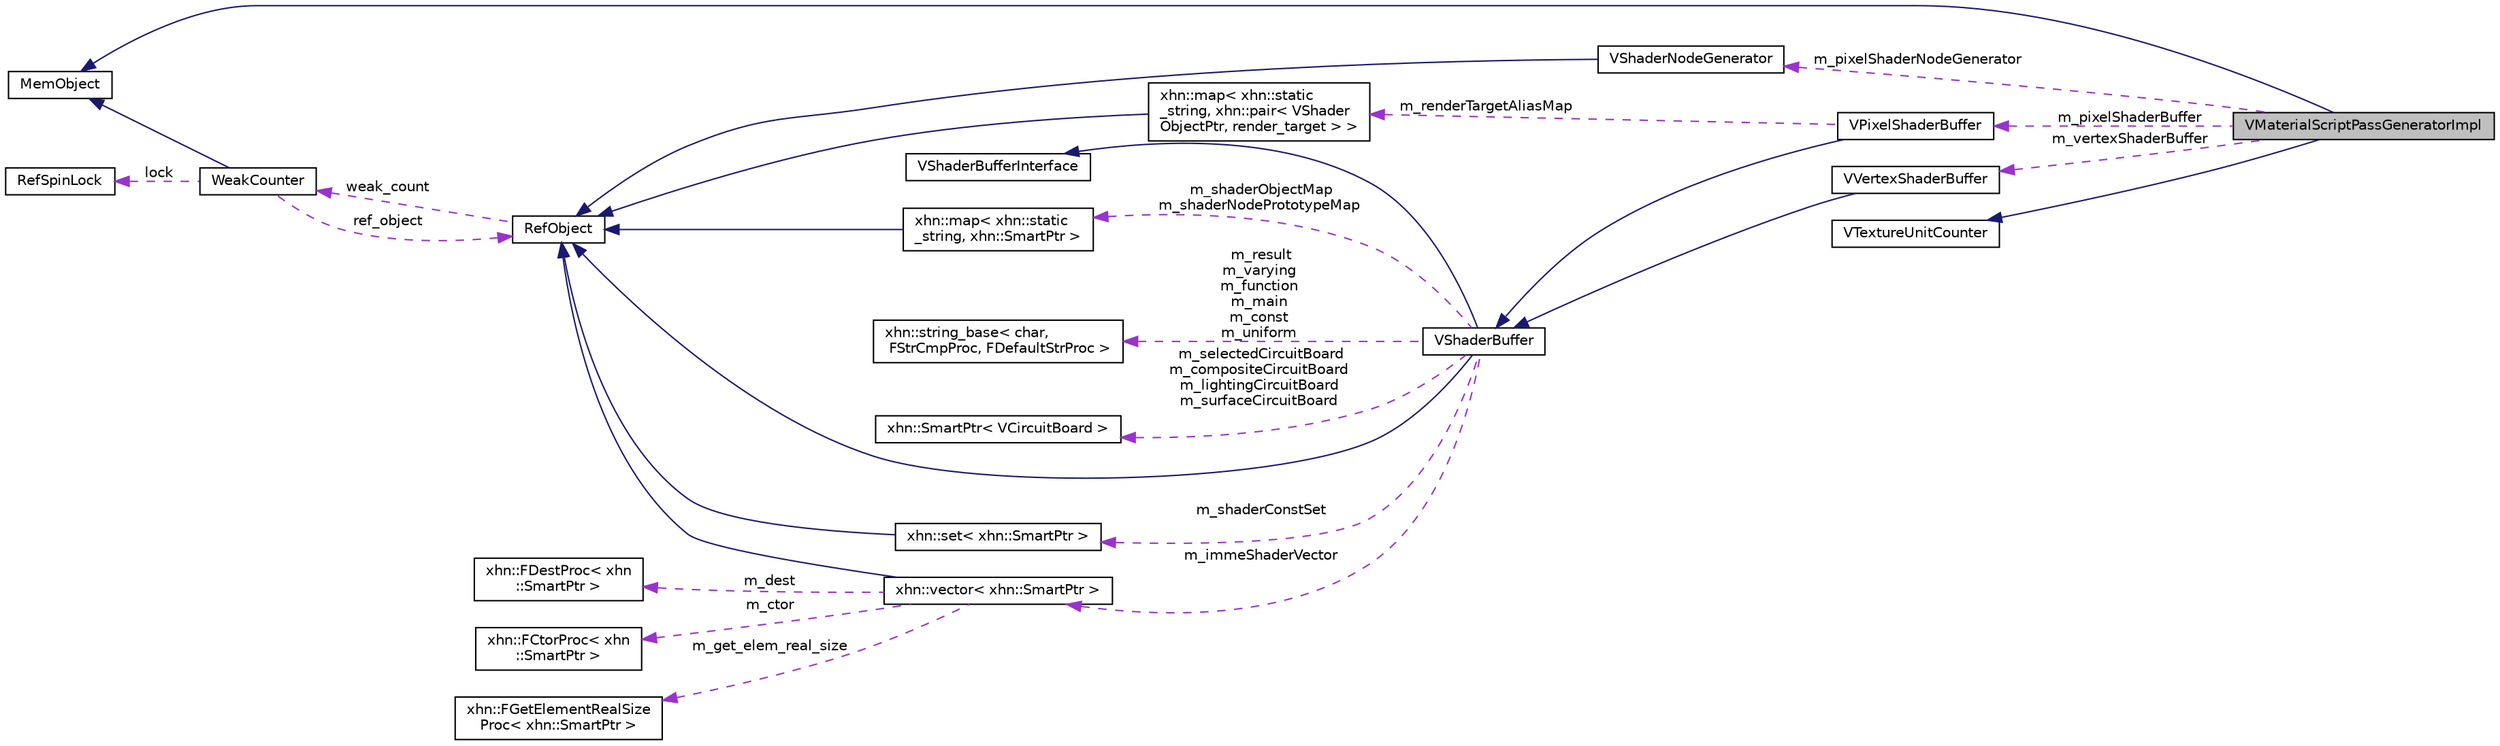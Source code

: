 digraph "VMaterialScriptPassGeneratorImpl"
{
  edge [fontname="Helvetica",fontsize="10",labelfontname="Helvetica",labelfontsize="10"];
  node [fontname="Helvetica",fontsize="10",shape=record];
  rankdir="LR";
  Node1 [label="VMaterialScriptPassGeneratorImpl",height=0.2,width=0.4,color="black", fillcolor="grey75", style="filled", fontcolor="black"];
  Node2 -> Node1 [dir="back",color="midnightblue",fontsize="10",style="solid",fontname="Helvetica"];
  Node2 [label="MemObject",height=0.2,width=0.4,color="black", fillcolor="white", style="filled",URL="$class_mem_object.html"];
  Node3 -> Node1 [dir="back",color="midnightblue",fontsize="10",style="solid",fontname="Helvetica"];
  Node3 [label="VTextureUnitCounter",height=0.2,width=0.4,color="black", fillcolor="white", style="filled",URL="$class_v_texture_unit_counter.html"];
  Node4 -> Node1 [dir="back",color="darkorchid3",fontsize="10",style="dashed",label=" m_vertexShaderBuffer" ,fontname="Helvetica"];
  Node4 [label="VVertexShaderBuffer",height=0.2,width=0.4,color="black", fillcolor="white", style="filled",URL="$class_v_vertex_shader_buffer.html"];
  Node5 -> Node4 [dir="back",color="midnightblue",fontsize="10",style="solid",fontname="Helvetica"];
  Node5 [label="VShaderBuffer",height=0.2,width=0.4,color="black", fillcolor="white", style="filled",URL="$class_v_shader_buffer.html"];
  Node6 -> Node5 [dir="back",color="midnightblue",fontsize="10",style="solid",fontname="Helvetica"];
  Node6 [label="VShaderBufferInterface",height=0.2,width=0.4,color="black", fillcolor="white", style="filled",URL="$class_v_shader_buffer_interface.html"];
  Node7 -> Node5 [dir="back",color="midnightblue",fontsize="10",style="solid",fontname="Helvetica"];
  Node7 [label="RefObject",height=0.2,width=0.4,color="black", fillcolor="white", style="filled",URL="$class_ref_object.html"];
  Node8 -> Node7 [dir="back",color="darkorchid3",fontsize="10",style="dashed",label=" weak_count" ,fontname="Helvetica"];
  Node8 [label="WeakCounter",height=0.2,width=0.4,color="black", fillcolor="white", style="filled",URL="$class_weak_counter.html",tooltip="WeakCounter. "];
  Node2 -> Node8 [dir="back",color="midnightblue",fontsize="10",style="solid",fontname="Helvetica"];
  Node9 -> Node8 [dir="back",color="darkorchid3",fontsize="10",style="dashed",label=" lock" ,fontname="Helvetica"];
  Node9 [label="RefSpinLock",height=0.2,width=0.4,color="black", fillcolor="white", style="filled",URL="$class_ref_spin_lock.html"];
  Node7 -> Node8 [dir="back",color="darkorchid3",fontsize="10",style="dashed",label=" ref_object" ,fontname="Helvetica"];
  Node10 -> Node5 [dir="back",color="darkorchid3",fontsize="10",style="dashed",label=" m_result\nm_varying\nm_function\nm_main\nm_const\nm_uniform" ,fontname="Helvetica"];
  Node10 [label="xhn::string_base\< char,\l FStrCmpProc, FDefaultStrProc \>",height=0.2,width=0.4,color="black", fillcolor="white", style="filled",URL="$classxhn_1_1string__base.html"];
  Node11 -> Node5 [dir="back",color="darkorchid3",fontsize="10",style="dashed",label=" m_immeShaderVector" ,fontname="Helvetica"];
  Node11 [label="xhn::vector\< xhn::SmartPtr \>",height=0.2,width=0.4,color="black", fillcolor="white", style="filled",URL="$classxhn_1_1vector.html"];
  Node7 -> Node11 [dir="back",color="midnightblue",fontsize="10",style="solid",fontname="Helvetica"];
  Node12 -> Node11 [dir="back",color="darkorchid3",fontsize="10",style="dashed",label=" m_get_elem_real_size" ,fontname="Helvetica"];
  Node12 [label="xhn::FGetElementRealSize\lProc\< xhn::SmartPtr \>",height=0.2,width=0.4,color="black", fillcolor="white", style="filled",URL="$structxhn_1_1_f_get_element_real_size_proc.html"];
  Node13 -> Node11 [dir="back",color="darkorchid3",fontsize="10",style="dashed",label=" m_dest" ,fontname="Helvetica"];
  Node13 [label="xhn::FDestProc\< xhn\l::SmartPtr \>",height=0.2,width=0.4,color="black", fillcolor="white", style="filled",URL="$structxhn_1_1_f_dest_proc.html"];
  Node14 -> Node11 [dir="back",color="darkorchid3",fontsize="10",style="dashed",label=" m_ctor" ,fontname="Helvetica"];
  Node14 [label="xhn::FCtorProc\< xhn\l::SmartPtr \>",height=0.2,width=0.4,color="black", fillcolor="white", style="filled",URL="$structxhn_1_1_f_ctor_proc.html"];
  Node15 -> Node5 [dir="back",color="darkorchid3",fontsize="10",style="dashed",label=" m_shaderConstSet" ,fontname="Helvetica"];
  Node15 [label="xhn::set\< xhn::SmartPtr \>",height=0.2,width=0.4,color="black", fillcolor="white", style="filled",URL="$classxhn_1_1set.html"];
  Node7 -> Node15 [dir="back",color="midnightblue",fontsize="10",style="solid",fontname="Helvetica"];
  Node16 -> Node5 [dir="back",color="darkorchid3",fontsize="10",style="dashed",label=" m_shaderObjectMap\nm_shaderNodePrototypeMap" ,fontname="Helvetica"];
  Node16 [label="xhn::map\< xhn::static\l_string, xhn::SmartPtr \>",height=0.2,width=0.4,color="black", fillcolor="white", style="filled",URL="$classxhn_1_1map.html"];
  Node7 -> Node16 [dir="back",color="midnightblue",fontsize="10",style="solid",fontname="Helvetica"];
  Node17 -> Node5 [dir="back",color="darkorchid3",fontsize="10",style="dashed",label=" m_selectedCircuitBoard\nm_compositeCircuitBoard\nm_lightingCircuitBoard\nm_surfaceCircuitBoard" ,fontname="Helvetica"];
  Node17 [label="xhn::SmartPtr\< VCircuitBoard \>",height=0.2,width=0.4,color="black", fillcolor="white", style="filled",URL="$classxhn_1_1_smart_ptr.html"];
  Node18 -> Node1 [dir="back",color="darkorchid3",fontsize="10",style="dashed",label=" m_pixelShaderNodeGenerator" ,fontname="Helvetica"];
  Node18 [label="VShaderNodeGenerator",height=0.2,width=0.4,color="black", fillcolor="white", style="filled",URL="$class_v_shader_node_generator.html"];
  Node7 -> Node18 [dir="back",color="midnightblue",fontsize="10",style="solid",fontname="Helvetica"];
  Node19 -> Node1 [dir="back",color="darkorchid3",fontsize="10",style="dashed",label=" m_pixelShaderBuffer" ,fontname="Helvetica"];
  Node19 [label="VPixelShaderBuffer",height=0.2,width=0.4,color="black", fillcolor="white", style="filled",URL="$class_v_pixel_shader_buffer.html"];
  Node5 -> Node19 [dir="back",color="midnightblue",fontsize="10",style="solid",fontname="Helvetica"];
  Node20 -> Node19 [dir="back",color="darkorchid3",fontsize="10",style="dashed",label=" m_renderTargetAliasMap" ,fontname="Helvetica"];
  Node20 [label="xhn::map\< xhn::static\l_string, xhn::pair\< VShader\lObjectPtr, render_target \> \>",height=0.2,width=0.4,color="black", fillcolor="white", style="filled",URL="$classxhn_1_1map.html"];
  Node7 -> Node20 [dir="back",color="midnightblue",fontsize="10",style="solid",fontname="Helvetica"];
}
